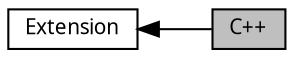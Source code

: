 digraph "C++"
{
  edge [fontname="Verdana",fontsize="10",labelfontname="Verdana",labelfontsize="10"];
  node [fontname="Verdana",fontsize="10",shape=record];
  rankdir=LR;
  Node0 [label="C++",height=0.2,width=0.4,color="black", fillcolor="grey75", style="filled", fontcolor="black"];
  Node1 [label="Extension",height=0.2,width=0.4,color="black", fillcolor="white", style="filled",URL="$a00494.html"];
  Node1->Node0 [shape=plaintext, dir="back", style="solid"];
}
